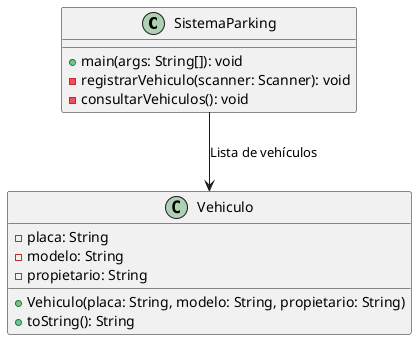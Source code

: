 @startuml nombre
class SistemaParking {
    +main(args: String[]): void
    -registrarVehiculo(scanner: Scanner): void
    -consultarVehiculos(): void
}

class Vehiculo {
    -placa: String
    -modelo: String
    -propietario: String
    +Vehiculo(placa: String, modelo: String, propietario: String)
    +toString(): String
}

SistemaParking --> Vehiculo : "Lista de vehículos"
@enduml